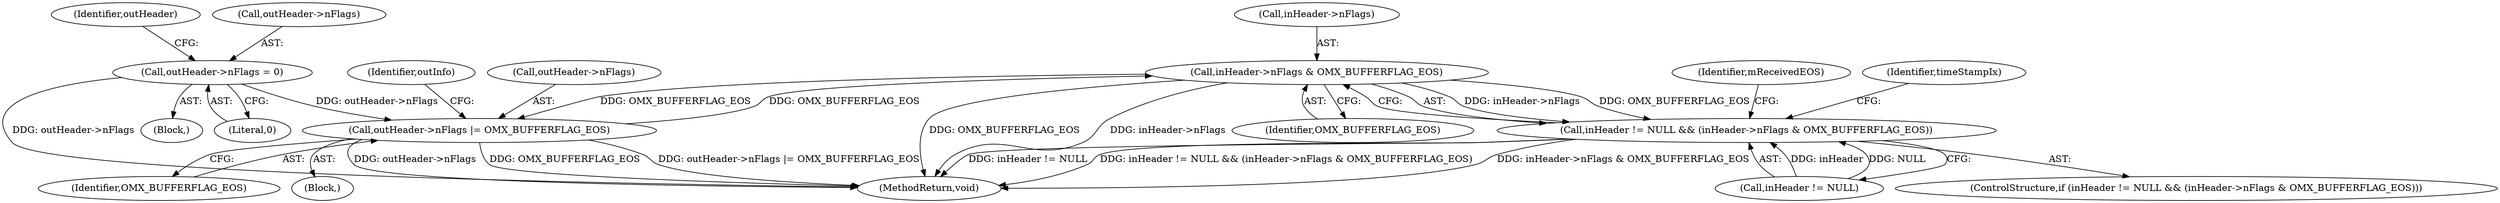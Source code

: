 digraph "0_Android_a4567c66f4764442c6cb7b5c1858810194480fb5@pointer" {
"1000236" [label="(Call,inHeader->nFlags & OMX_BUFFERFLAG_EOS)"];
"1000583" [label="(Call,outHeader->nFlags |= OMX_BUFFERFLAG_EOS)"];
"1000216" [label="(Call,outHeader->nFlags = 0)"];
"1000236" [label="(Call,inHeader->nFlags & OMX_BUFFERFLAG_EOS)"];
"1000232" [label="(Call,inHeader != NULL && (inHeader->nFlags & OMX_BUFFERFLAG_EOS))"];
"1000268" [label="(Identifier,timeStampIx)"];
"1000236" [label="(Call,inHeader->nFlags & OMX_BUFFERFLAG_EOS)"];
"1000240" [label="(Identifier,OMX_BUFFERFLAG_EOS)"];
"1000583" [label="(Call,outHeader->nFlags |= OMX_BUFFERFLAG_EOS)"];
"1000587" [label="(Identifier,OMX_BUFFERFLAG_EOS)"];
"1000231" [label="(ControlStructure,if (inHeader != NULL && (inHeader->nFlags & OMX_BUFFERFLAG_EOS)))"];
"1000175" [label="(Block,)"];
"1000233" [label="(Call,inHeader != NULL)"];
"1000243" [label="(Identifier,mReceivedEOS)"];
"1000217" [label="(Call,outHeader->nFlags)"];
"1000220" [label="(Literal,0)"];
"1000232" [label="(Call,inHeader != NULL && (inHeader->nFlags & OMX_BUFFERFLAG_EOS))"];
"1000624" [label="(MethodReturn,void)"];
"1000223" [label="(Identifier,outHeader)"];
"1000577" [label="(Block,)"];
"1000216" [label="(Call,outHeader->nFlags = 0)"];
"1000237" [label="(Call,inHeader->nFlags)"];
"1000584" [label="(Call,outHeader->nFlags)"];
"1000590" [label="(Identifier,outInfo)"];
"1000236" -> "1000232"  [label="AST: "];
"1000236" -> "1000240"  [label="CFG: "];
"1000237" -> "1000236"  [label="AST: "];
"1000240" -> "1000236"  [label="AST: "];
"1000232" -> "1000236"  [label="CFG: "];
"1000236" -> "1000624"  [label="DDG: inHeader->nFlags"];
"1000236" -> "1000624"  [label="DDG: OMX_BUFFERFLAG_EOS"];
"1000236" -> "1000232"  [label="DDG: inHeader->nFlags"];
"1000236" -> "1000232"  [label="DDG: OMX_BUFFERFLAG_EOS"];
"1000583" -> "1000236"  [label="DDG: OMX_BUFFERFLAG_EOS"];
"1000236" -> "1000583"  [label="DDG: OMX_BUFFERFLAG_EOS"];
"1000583" -> "1000577"  [label="AST: "];
"1000583" -> "1000587"  [label="CFG: "];
"1000584" -> "1000583"  [label="AST: "];
"1000587" -> "1000583"  [label="AST: "];
"1000590" -> "1000583"  [label="CFG: "];
"1000583" -> "1000624"  [label="DDG: outHeader->nFlags |= OMX_BUFFERFLAG_EOS"];
"1000583" -> "1000624"  [label="DDG: outHeader->nFlags"];
"1000583" -> "1000624"  [label="DDG: OMX_BUFFERFLAG_EOS"];
"1000216" -> "1000583"  [label="DDG: outHeader->nFlags"];
"1000216" -> "1000175"  [label="AST: "];
"1000216" -> "1000220"  [label="CFG: "];
"1000217" -> "1000216"  [label="AST: "];
"1000220" -> "1000216"  [label="AST: "];
"1000223" -> "1000216"  [label="CFG: "];
"1000216" -> "1000624"  [label="DDG: outHeader->nFlags"];
"1000232" -> "1000231"  [label="AST: "];
"1000232" -> "1000233"  [label="CFG: "];
"1000233" -> "1000232"  [label="AST: "];
"1000243" -> "1000232"  [label="CFG: "];
"1000268" -> "1000232"  [label="CFG: "];
"1000232" -> "1000624"  [label="DDG: inHeader->nFlags & OMX_BUFFERFLAG_EOS"];
"1000232" -> "1000624"  [label="DDG: inHeader != NULL"];
"1000232" -> "1000624"  [label="DDG: inHeader != NULL && (inHeader->nFlags & OMX_BUFFERFLAG_EOS)"];
"1000233" -> "1000232"  [label="DDG: inHeader"];
"1000233" -> "1000232"  [label="DDG: NULL"];
}

